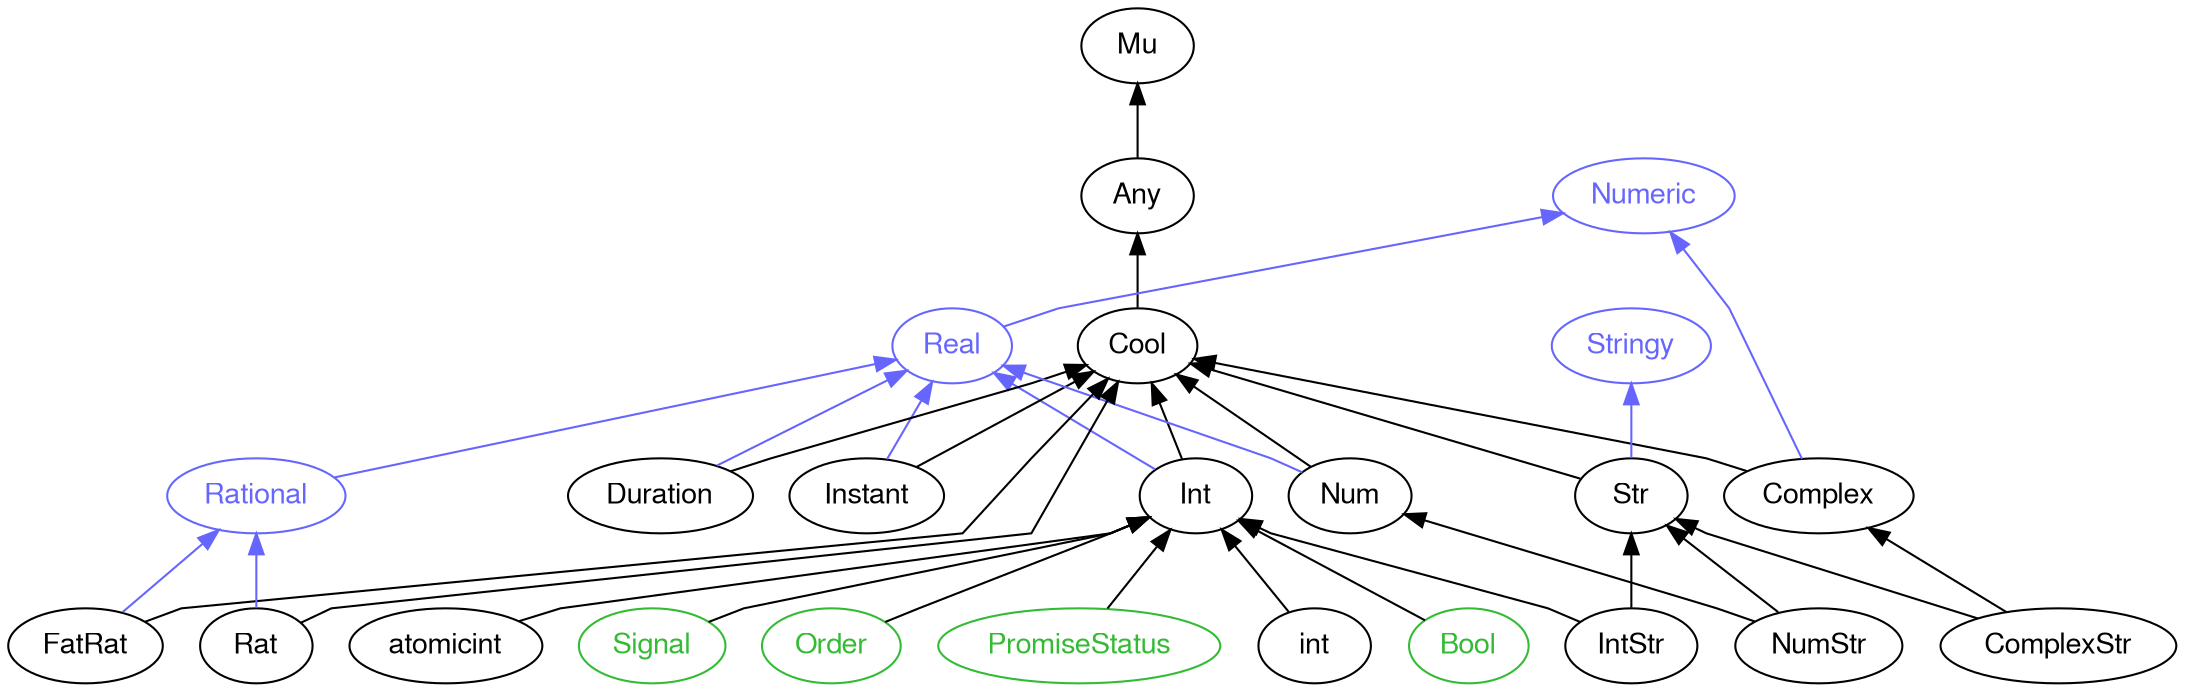digraph "perl6-type-graph" {
    rankdir=BT;
    splines=polyline;
    overlap=false; 
    // Types
    "Numeric" [color="#6666FF", fontcolor="#6666FF", href="/type/Numeric", fontname="FreeSans"];
    "Mu" [color="#000000", fontcolor="#000000", href="/type/Mu", fontname="FreeSans"];
    "Any" [color="#000000", fontcolor="#000000", href="/type/Any", fontname="FreeSans"];
    "Cool" [color="#000000", fontcolor="#000000", href="/type/Cool", fontname="FreeSans"];
    "Complex" [color="#000000", fontcolor="#000000", href="/type/Complex", fontname="FreeSans"];
    "Real" [color="#6666FF", fontcolor="#6666FF", href="/type/Real", fontname="FreeSans"];
    "Stringy" [color="#6666FF", fontcolor="#6666FF", href="/type/Stringy", fontname="FreeSans"];
    "Str" [color="#000000", fontcolor="#000000", href="/type/Str", fontname="FreeSans"];
    "ComplexStr" [color="#000000", fontcolor="#000000", href="/type/ComplexStr", fontname="FreeSans"];
    "Int" [color="#000000", fontcolor="#000000", href="/type/Int", fontname="FreeSans"];
    "Instant" [color="#000000", fontcolor="#000000", href="/type/Instant", fontname="FreeSans"];
    "Duration" [color="#000000", fontcolor="#000000", href="/type/Duration", fontname="FreeSans"];
    "Rational" [color="#6666FF", fontcolor="#6666FF", href="/type/Rational", fontname="FreeSans"];
    "Num" [color="#000000", fontcolor="#000000", href="/type/Num", fontname="FreeSans"];
    "atomicint" [color="#000000", fontcolor="#000000", href="/type/atomicint", fontname="FreeSans"];
    "Signal" [color="#33BB33", fontcolor="#33BB33", href="/type/Signal", fontname="FreeSans"];
    "Order" [color="#33BB33", fontcolor="#33BB33", href="/type/Order", fontname="FreeSans"];
    "IntStr" [color="#000000", fontcolor="#000000", href="/type/IntStr", fontname="FreeSans"];
    "PromiseStatus" [color="#33BB33", fontcolor="#33BB33", href="/type/PromiseStatus", fontname="FreeSans"];
    "int" [color="#000000", fontcolor="#000000", href="/type/int", fontname="FreeSans"];
    "Bool" [color="#33BB33", fontcolor="#33BB33", href="/type/Bool", fontname="FreeSans"];
    "NumStr" [color="#000000", fontcolor="#000000", href="/type/NumStr", fontname="FreeSans"];
    "FatRat" [color="#000000", fontcolor="#000000", href="/type/FatRat", fontname="FreeSans"];
    "Rat" [color="#000000", fontcolor="#000000", href="/type/Rat", fontname="FreeSans"];

    // Superclasses
    "Any" -> "Mu" [color="#000000"];
    "Cool" -> "Any" [color="#000000"];
    "Complex" -> "Cool" [color="#000000"];
    "Str" -> "Cool" [color="#000000"];
    "ComplexStr" -> "Complex" [color="#000000"];
    "ComplexStr" -> "Str" [color="#000000"];
    "Int" -> "Cool" [color="#000000"];
    "Instant" -> "Cool" [color="#000000"];
    "Duration" -> "Cool" [color="#000000"];
    "Num" -> "Cool" [color="#000000"];
    "atomicint" -> "Int" [color="#000000"];
    "Signal" -> "Int" [color="#000000"];
    "Order" -> "Int" [color="#000000"];
    "IntStr" -> "Int" [color="#000000"];
    "IntStr" -> "Str" [color="#000000"];
    "PromiseStatus" -> "Int" [color="#000000"];
    "int" -> "Int" [color="#000000"];
    "Bool" -> "Int" [color="#000000"];
    "NumStr" -> "Num" [color="#000000"];
    "NumStr" -> "Str" [color="#000000"];
    "FatRat" -> "Cool" [color="#000000"];
    "Rat" -> "Cool" [color="#000000"];

    // Roles
    "Complex" -> "Numeric" [color="#6666FF"];
    "Real" -> "Numeric" [color="#6666FF"];
    "Str" -> "Stringy" [color="#6666FF"];
    "Int" -> "Real" [color="#6666FF"];
    "Instant" -> "Real" [color="#6666FF"];
    "Duration" -> "Real" [color="#6666FF"];
    "Rational" -> "Real" [color="#6666FF"];
    "Num" -> "Real" [color="#6666FF"];
    "FatRat" -> "Rational" [color="#6666FF"];
    "Rat" -> "Rational" [color="#6666FF"];
}
